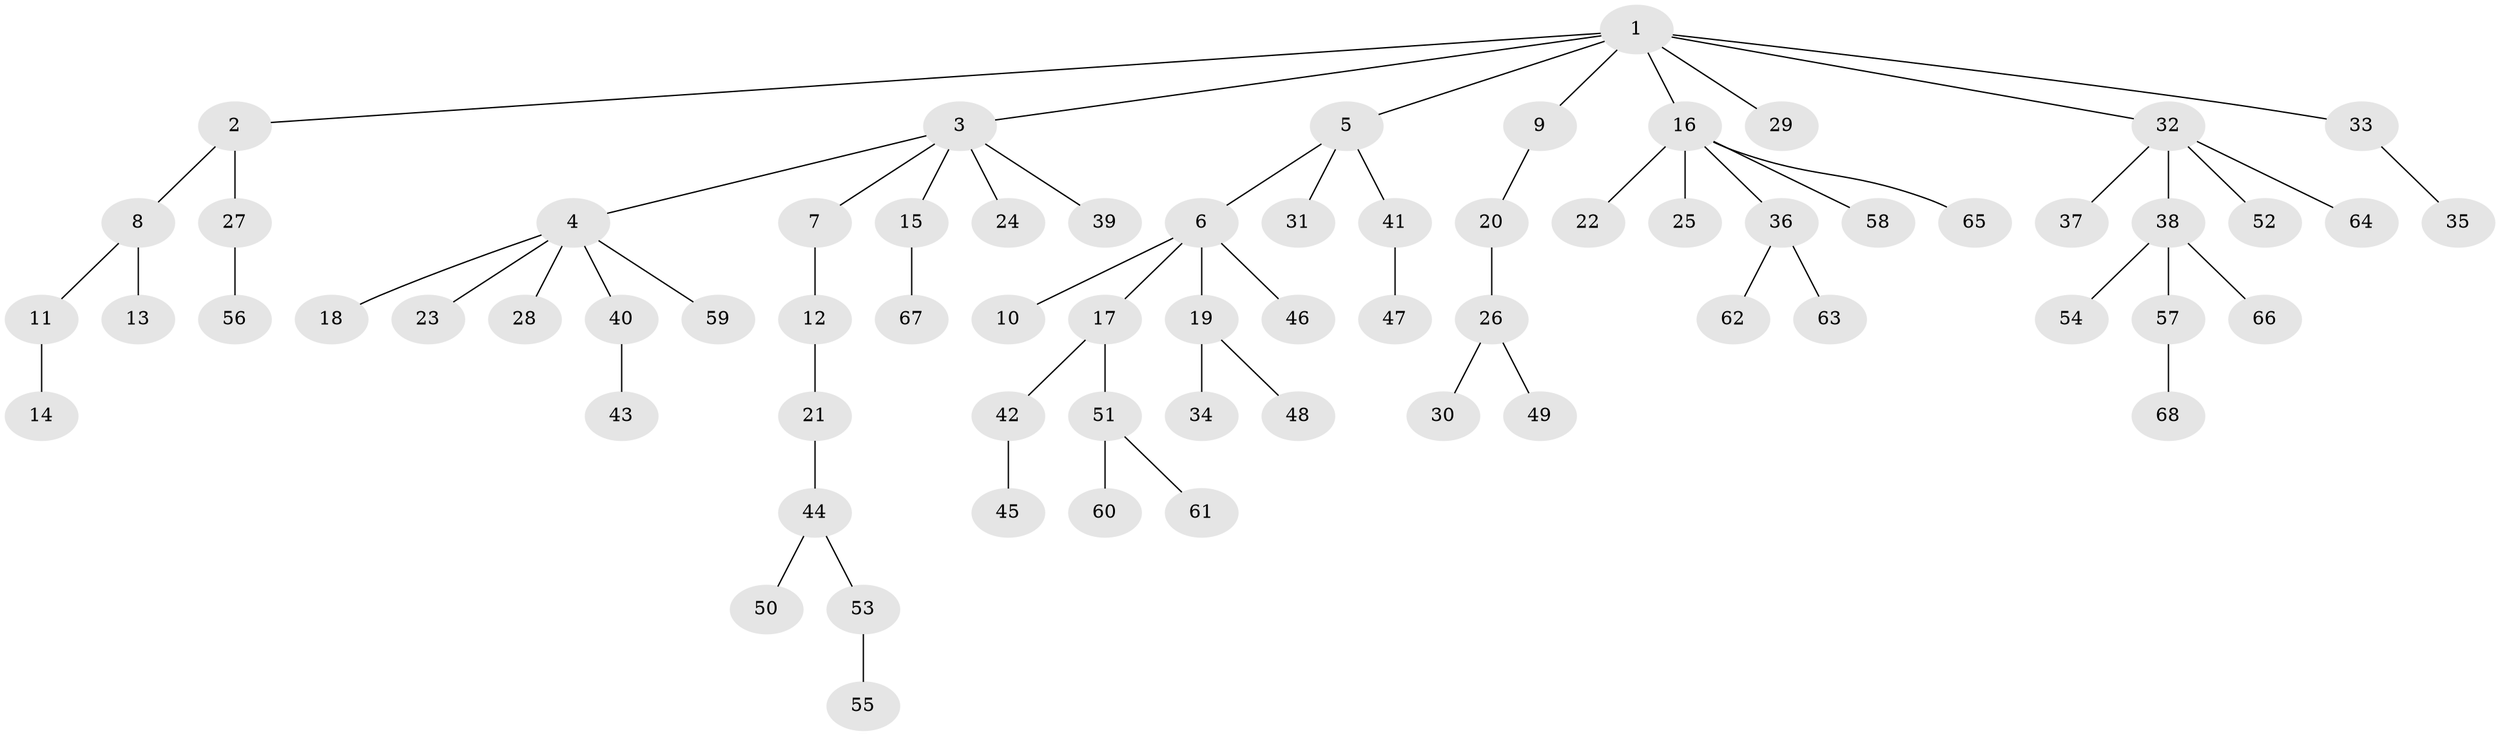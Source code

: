 // Generated by graph-tools (version 1.1) at 2025/50/03/09/25 03:50:20]
// undirected, 68 vertices, 67 edges
graph export_dot {
graph [start="1"]
  node [color=gray90,style=filled];
  1;
  2;
  3;
  4;
  5;
  6;
  7;
  8;
  9;
  10;
  11;
  12;
  13;
  14;
  15;
  16;
  17;
  18;
  19;
  20;
  21;
  22;
  23;
  24;
  25;
  26;
  27;
  28;
  29;
  30;
  31;
  32;
  33;
  34;
  35;
  36;
  37;
  38;
  39;
  40;
  41;
  42;
  43;
  44;
  45;
  46;
  47;
  48;
  49;
  50;
  51;
  52;
  53;
  54;
  55;
  56;
  57;
  58;
  59;
  60;
  61;
  62;
  63;
  64;
  65;
  66;
  67;
  68;
  1 -- 2;
  1 -- 3;
  1 -- 5;
  1 -- 9;
  1 -- 16;
  1 -- 29;
  1 -- 32;
  1 -- 33;
  2 -- 8;
  2 -- 27;
  3 -- 4;
  3 -- 7;
  3 -- 15;
  3 -- 24;
  3 -- 39;
  4 -- 18;
  4 -- 23;
  4 -- 28;
  4 -- 40;
  4 -- 59;
  5 -- 6;
  5 -- 31;
  5 -- 41;
  6 -- 10;
  6 -- 17;
  6 -- 19;
  6 -- 46;
  7 -- 12;
  8 -- 11;
  8 -- 13;
  9 -- 20;
  11 -- 14;
  12 -- 21;
  15 -- 67;
  16 -- 22;
  16 -- 25;
  16 -- 36;
  16 -- 58;
  16 -- 65;
  17 -- 42;
  17 -- 51;
  19 -- 34;
  19 -- 48;
  20 -- 26;
  21 -- 44;
  26 -- 30;
  26 -- 49;
  27 -- 56;
  32 -- 37;
  32 -- 38;
  32 -- 52;
  32 -- 64;
  33 -- 35;
  36 -- 62;
  36 -- 63;
  38 -- 54;
  38 -- 57;
  38 -- 66;
  40 -- 43;
  41 -- 47;
  42 -- 45;
  44 -- 50;
  44 -- 53;
  51 -- 60;
  51 -- 61;
  53 -- 55;
  57 -- 68;
}
